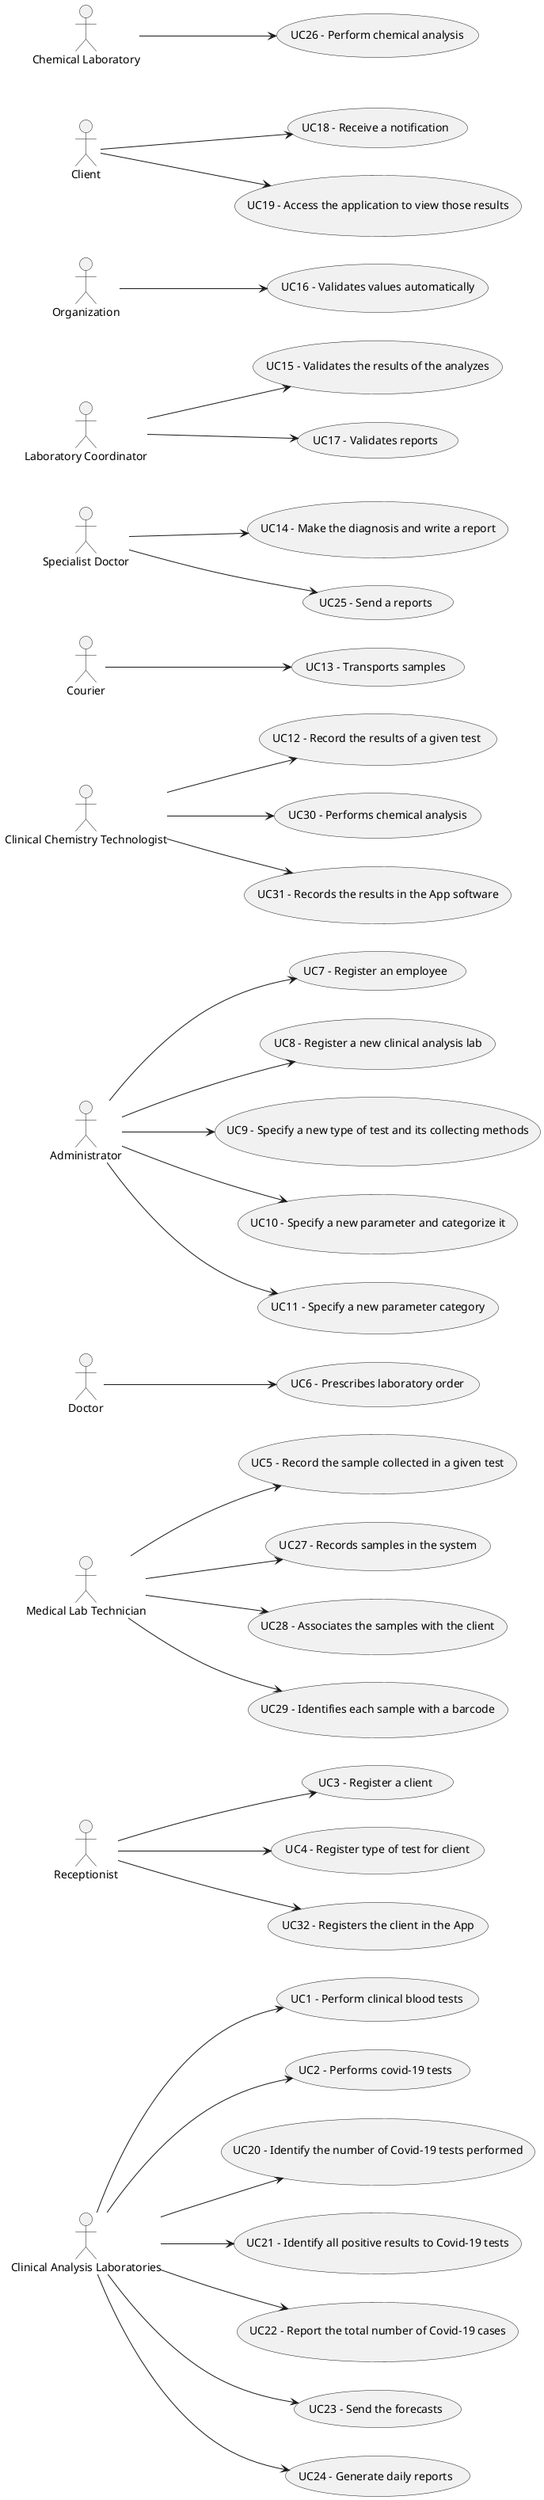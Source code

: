 @startuml

left to right direction
usecase "UC1 - Perform clinical blood tests" as UC1
usecase "UC2 - Performs covid-19 tests" as UC2
usecase "UC3 - Register a client" as UC3
usecase "UC4 - Register type of test for client" as UC4
usecase "UC5 - Record the sample collected in a given test" as UC5
usecase "UC6 - Prescribes laboratory order" as UC6
usecase "UC7 - Register an employee" as UC7
usecase "UC8 - Register a new clinical analysis lab" as UC8
usecase "UC9 - Specify a new type of test and its collecting methods" as UC9
usecase "UC10 - Specify a new parameter and categorize it" as UC10
usecase "UC11 - Specify a new parameter category" as UC11
usecase "UC12 - Record the results of a given test " as UC12
usecase "UC13 - Transports samples" as UC13
usecase "UC14 - Make the diagnosis and write a report" as UC14
usecase "UC15 - Validates the results of the analyzes" as UC15
usecase "UC16 - Validates values automatically" as UC16
usecase "UC17 - Validates reports" as UC17
usecase "UC18 - Receive a notification" as UC18
usecase "UC19 - Access the application to view those results" as UC19
usecase "UC20 - Identify the number of Covid-19 tests performed" as UC20
usecase "UC21 - Identify all positive results to Covid-19 tests" as UC21
usecase "UC22 - Report the total number of Covid-19 cases" as UC22
usecase "UC23 - Send the forecasts" as UC23
usecase "UC24 - Generate daily reports" as UC24
usecase "UC25 - Send a reports" as UC25
usecase "UC26 - Perform chemical analysis" as UC26
usecase "UC27 - Records samples in the system" as UC27
usecase "UC28 - Associates the samples with the client" as UC28
usecase "UC29 - Identifies each sample with a barcode" as UC29
usecase "UC30 - Performs chemical analysis" as UC30
usecase "UC31 - Records the results in the App software" as UC31
usecase "UC32 - Registers in the App the test to be performed to that client" as UC32
usecase "UC32 - Registers the client in the App" as UC32






actor CAL as "Clinical Analysis Laboratories"
actor CL as "Chemical Laboratory"
actor Receptionist as "Receptionist"
actor Doctor as "Doctor"
actor MLT as "Medical Lab Technician"
actor CCT as "Clinical Chemistry Technologist"
actor SD as "Specialist Doctor"
actor Courier as "Courier"
actor LC as "Laboratory Coordinator"
actor Client as "Client"
actor Admin as "Administrator"

 

CAL --> (UC1)
CAL --> (UC2)
Receptionist --> (UC3)
Receptionist --> (UC4)
Receptionist --> (UC32)
Doctor --> (UC6)
Admin --> (UC7)
Admin --> (UC8)
Admin --> (UC9)
Admin --> (UC10)
Admin --> (UC11)
SD --> (UC14)
Courier --> (UC13)
Organization --> (UC16)
LC --> (UC15)
LC --> (UC17)
Client --> (UC18)
Client --> (UC19)
CAL --> (UC20)
CAL --> (UC21)
CAL --> (UC22)
CAL --> (UC23)
CAL --> (UC24)
SD --> (UC25)
CL --> (UC26)
MLT --> (UC5)
MLT --> (UC27)
MLT --> (UC28)
MLT --> (UC29)
CCT --> (UC12)
CCT --> (UC30)
CCT --> (UC31)

@enduml
 